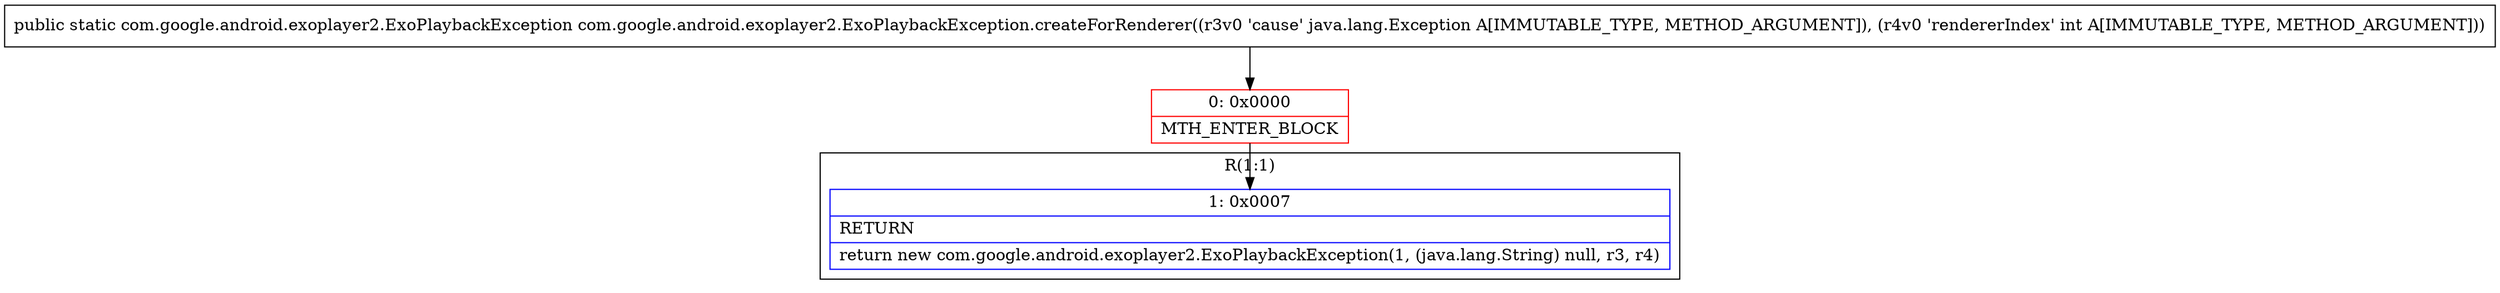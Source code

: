 digraph "CFG forcom.google.android.exoplayer2.ExoPlaybackException.createForRenderer(Ljava\/lang\/Exception;I)Lcom\/google\/android\/exoplayer2\/ExoPlaybackException;" {
subgraph cluster_Region_470130790 {
label = "R(1:1)";
node [shape=record,color=blue];
Node_1 [shape=record,label="{1\:\ 0x0007|RETURN\l|return new com.google.android.exoplayer2.ExoPlaybackException(1, (java.lang.String) null, r3, r4)\l}"];
}
Node_0 [shape=record,color=red,label="{0\:\ 0x0000|MTH_ENTER_BLOCK\l}"];
MethodNode[shape=record,label="{public static com.google.android.exoplayer2.ExoPlaybackException com.google.android.exoplayer2.ExoPlaybackException.createForRenderer((r3v0 'cause' java.lang.Exception A[IMMUTABLE_TYPE, METHOD_ARGUMENT]), (r4v0 'rendererIndex' int A[IMMUTABLE_TYPE, METHOD_ARGUMENT])) }"];
MethodNode -> Node_0;
Node_0 -> Node_1;
}

